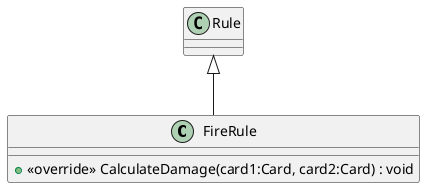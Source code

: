 @startuml
class FireRule {
    + <<override>> CalculateDamage(card1:Card, card2:Card) : void
}
Rule <|-- FireRule
@enduml
